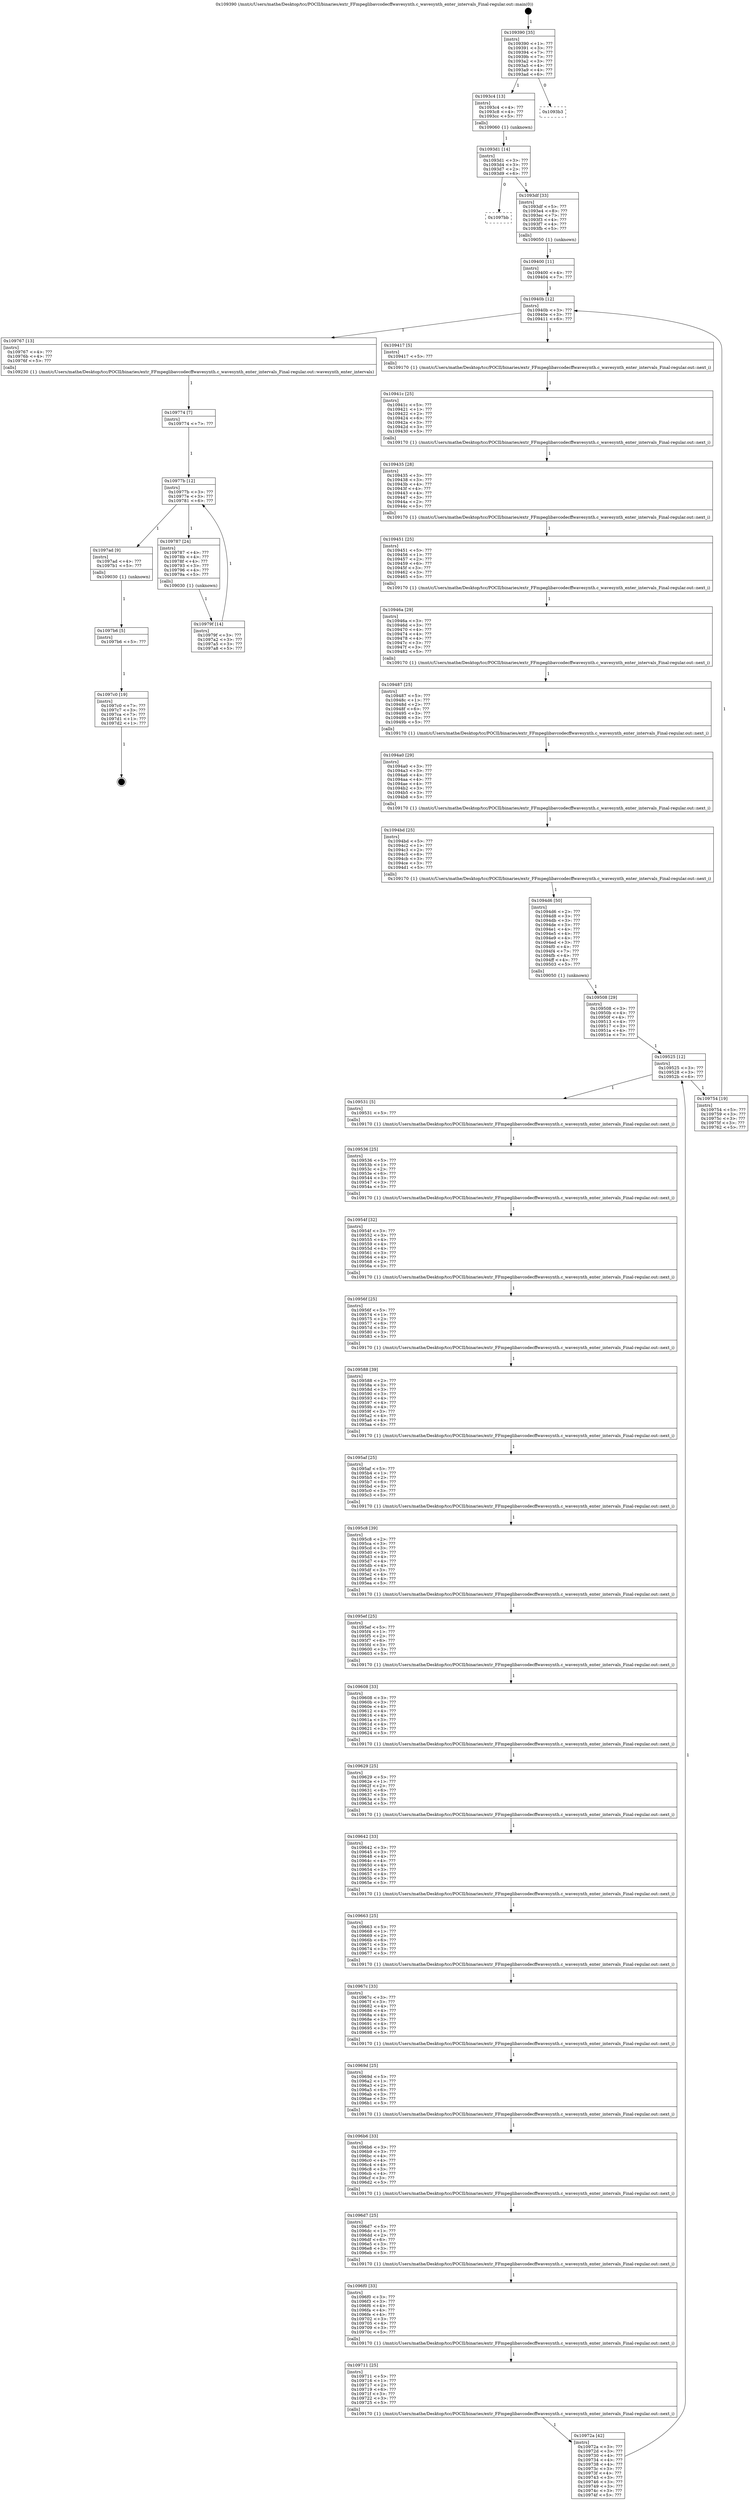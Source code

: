 digraph "0x109390" {
  label = "0x109390 (/mnt/c/Users/mathe/Desktop/tcc/POCII/binaries/extr_FFmpeglibavcodecffwavesynth.c_wavesynth_enter_intervals_Final-regular.out::main(0))"
  labelloc = "t"
  node[shape=record]

  Entry [label="",width=0.3,height=0.3,shape=circle,fillcolor=black,style=filled]
  "0x109390" [label="{
     0x109390 [35]\l
     | [instrs]\l
     &nbsp;&nbsp;0x109390 \<+1\>: ???\l
     &nbsp;&nbsp;0x109391 \<+3\>: ???\l
     &nbsp;&nbsp;0x109394 \<+7\>: ???\l
     &nbsp;&nbsp;0x10939b \<+7\>: ???\l
     &nbsp;&nbsp;0x1093a2 \<+3\>: ???\l
     &nbsp;&nbsp;0x1093a5 \<+4\>: ???\l
     &nbsp;&nbsp;0x1093a9 \<+4\>: ???\l
     &nbsp;&nbsp;0x1093ad \<+6\>: ???\l
  }"]
  "0x1093c4" [label="{
     0x1093c4 [13]\l
     | [instrs]\l
     &nbsp;&nbsp;0x1093c4 \<+4\>: ???\l
     &nbsp;&nbsp;0x1093c8 \<+4\>: ???\l
     &nbsp;&nbsp;0x1093cc \<+5\>: ???\l
     | [calls]\l
     &nbsp;&nbsp;0x109060 \{1\} (unknown)\l
  }"]
  "0x1093b3" [label="{
     0x1093b3\l
  }", style=dashed]
  "0x1093d1" [label="{
     0x1093d1 [14]\l
     | [instrs]\l
     &nbsp;&nbsp;0x1093d1 \<+3\>: ???\l
     &nbsp;&nbsp;0x1093d4 \<+3\>: ???\l
     &nbsp;&nbsp;0x1093d7 \<+2\>: ???\l
     &nbsp;&nbsp;0x1093d9 \<+6\>: ???\l
  }"]
  "0x1097bb" [label="{
     0x1097bb\l
  }", style=dashed]
  "0x1093df" [label="{
     0x1093df [33]\l
     | [instrs]\l
     &nbsp;&nbsp;0x1093df \<+5\>: ???\l
     &nbsp;&nbsp;0x1093e4 \<+8\>: ???\l
     &nbsp;&nbsp;0x1093ec \<+7\>: ???\l
     &nbsp;&nbsp;0x1093f3 \<+4\>: ???\l
     &nbsp;&nbsp;0x1093f7 \<+4\>: ???\l
     &nbsp;&nbsp;0x1093fb \<+5\>: ???\l
     | [calls]\l
     &nbsp;&nbsp;0x109050 \{1\} (unknown)\l
  }"]
  Exit [label="",width=0.3,height=0.3,shape=circle,fillcolor=black,style=filled,peripheries=2]
  "0x10940b" [label="{
     0x10940b [12]\l
     | [instrs]\l
     &nbsp;&nbsp;0x10940b \<+3\>: ???\l
     &nbsp;&nbsp;0x10940e \<+3\>: ???\l
     &nbsp;&nbsp;0x109411 \<+6\>: ???\l
  }"]
  "0x109767" [label="{
     0x109767 [13]\l
     | [instrs]\l
     &nbsp;&nbsp;0x109767 \<+4\>: ???\l
     &nbsp;&nbsp;0x10976b \<+4\>: ???\l
     &nbsp;&nbsp;0x10976f \<+5\>: ???\l
     | [calls]\l
     &nbsp;&nbsp;0x109230 \{1\} (/mnt/c/Users/mathe/Desktop/tcc/POCII/binaries/extr_FFmpeglibavcodecffwavesynth.c_wavesynth_enter_intervals_Final-regular.out::wavesynth_enter_intervals)\l
  }"]
  "0x109417" [label="{
     0x109417 [5]\l
     | [instrs]\l
     &nbsp;&nbsp;0x109417 \<+5\>: ???\l
     | [calls]\l
     &nbsp;&nbsp;0x109170 \{1\} (/mnt/c/Users/mathe/Desktop/tcc/POCII/binaries/extr_FFmpeglibavcodecffwavesynth.c_wavesynth_enter_intervals_Final-regular.out::next_i)\l
  }"]
  "0x10941c" [label="{
     0x10941c [25]\l
     | [instrs]\l
     &nbsp;&nbsp;0x10941c \<+5\>: ???\l
     &nbsp;&nbsp;0x109421 \<+1\>: ???\l
     &nbsp;&nbsp;0x109422 \<+2\>: ???\l
     &nbsp;&nbsp;0x109424 \<+6\>: ???\l
     &nbsp;&nbsp;0x10942a \<+3\>: ???\l
     &nbsp;&nbsp;0x10942d \<+3\>: ???\l
     &nbsp;&nbsp;0x109430 \<+5\>: ???\l
     | [calls]\l
     &nbsp;&nbsp;0x109170 \{1\} (/mnt/c/Users/mathe/Desktop/tcc/POCII/binaries/extr_FFmpeglibavcodecffwavesynth.c_wavesynth_enter_intervals_Final-regular.out::next_i)\l
  }"]
  "0x109435" [label="{
     0x109435 [28]\l
     | [instrs]\l
     &nbsp;&nbsp;0x109435 \<+3\>: ???\l
     &nbsp;&nbsp;0x109438 \<+3\>: ???\l
     &nbsp;&nbsp;0x10943b \<+4\>: ???\l
     &nbsp;&nbsp;0x10943f \<+4\>: ???\l
     &nbsp;&nbsp;0x109443 \<+4\>: ???\l
     &nbsp;&nbsp;0x109447 \<+3\>: ???\l
     &nbsp;&nbsp;0x10944a \<+2\>: ???\l
     &nbsp;&nbsp;0x10944c \<+5\>: ???\l
     | [calls]\l
     &nbsp;&nbsp;0x109170 \{1\} (/mnt/c/Users/mathe/Desktop/tcc/POCII/binaries/extr_FFmpeglibavcodecffwavesynth.c_wavesynth_enter_intervals_Final-regular.out::next_i)\l
  }"]
  "0x109451" [label="{
     0x109451 [25]\l
     | [instrs]\l
     &nbsp;&nbsp;0x109451 \<+5\>: ???\l
     &nbsp;&nbsp;0x109456 \<+1\>: ???\l
     &nbsp;&nbsp;0x109457 \<+2\>: ???\l
     &nbsp;&nbsp;0x109459 \<+6\>: ???\l
     &nbsp;&nbsp;0x10945f \<+3\>: ???\l
     &nbsp;&nbsp;0x109462 \<+3\>: ???\l
     &nbsp;&nbsp;0x109465 \<+5\>: ???\l
     | [calls]\l
     &nbsp;&nbsp;0x109170 \{1\} (/mnt/c/Users/mathe/Desktop/tcc/POCII/binaries/extr_FFmpeglibavcodecffwavesynth.c_wavesynth_enter_intervals_Final-regular.out::next_i)\l
  }"]
  "0x10946a" [label="{
     0x10946a [29]\l
     | [instrs]\l
     &nbsp;&nbsp;0x10946a \<+3\>: ???\l
     &nbsp;&nbsp;0x10946d \<+3\>: ???\l
     &nbsp;&nbsp;0x109470 \<+4\>: ???\l
     &nbsp;&nbsp;0x109474 \<+4\>: ???\l
     &nbsp;&nbsp;0x109478 \<+4\>: ???\l
     &nbsp;&nbsp;0x10947c \<+3\>: ???\l
     &nbsp;&nbsp;0x10947f \<+3\>: ???\l
     &nbsp;&nbsp;0x109482 \<+5\>: ???\l
     | [calls]\l
     &nbsp;&nbsp;0x109170 \{1\} (/mnt/c/Users/mathe/Desktop/tcc/POCII/binaries/extr_FFmpeglibavcodecffwavesynth.c_wavesynth_enter_intervals_Final-regular.out::next_i)\l
  }"]
  "0x109487" [label="{
     0x109487 [25]\l
     | [instrs]\l
     &nbsp;&nbsp;0x109487 \<+5\>: ???\l
     &nbsp;&nbsp;0x10948c \<+1\>: ???\l
     &nbsp;&nbsp;0x10948d \<+2\>: ???\l
     &nbsp;&nbsp;0x10948f \<+6\>: ???\l
     &nbsp;&nbsp;0x109495 \<+3\>: ???\l
     &nbsp;&nbsp;0x109498 \<+3\>: ???\l
     &nbsp;&nbsp;0x10949b \<+5\>: ???\l
     | [calls]\l
     &nbsp;&nbsp;0x109170 \{1\} (/mnt/c/Users/mathe/Desktop/tcc/POCII/binaries/extr_FFmpeglibavcodecffwavesynth.c_wavesynth_enter_intervals_Final-regular.out::next_i)\l
  }"]
  "0x1094a0" [label="{
     0x1094a0 [29]\l
     | [instrs]\l
     &nbsp;&nbsp;0x1094a0 \<+3\>: ???\l
     &nbsp;&nbsp;0x1094a3 \<+3\>: ???\l
     &nbsp;&nbsp;0x1094a6 \<+4\>: ???\l
     &nbsp;&nbsp;0x1094aa \<+4\>: ???\l
     &nbsp;&nbsp;0x1094ae \<+4\>: ???\l
     &nbsp;&nbsp;0x1094b2 \<+3\>: ???\l
     &nbsp;&nbsp;0x1094b5 \<+3\>: ???\l
     &nbsp;&nbsp;0x1094b8 \<+5\>: ???\l
     | [calls]\l
     &nbsp;&nbsp;0x109170 \{1\} (/mnt/c/Users/mathe/Desktop/tcc/POCII/binaries/extr_FFmpeglibavcodecffwavesynth.c_wavesynth_enter_intervals_Final-regular.out::next_i)\l
  }"]
  "0x1094bd" [label="{
     0x1094bd [25]\l
     | [instrs]\l
     &nbsp;&nbsp;0x1094bd \<+5\>: ???\l
     &nbsp;&nbsp;0x1094c2 \<+1\>: ???\l
     &nbsp;&nbsp;0x1094c3 \<+2\>: ???\l
     &nbsp;&nbsp;0x1094c5 \<+6\>: ???\l
     &nbsp;&nbsp;0x1094cb \<+3\>: ???\l
     &nbsp;&nbsp;0x1094ce \<+3\>: ???\l
     &nbsp;&nbsp;0x1094d1 \<+5\>: ???\l
     | [calls]\l
     &nbsp;&nbsp;0x109170 \{1\} (/mnt/c/Users/mathe/Desktop/tcc/POCII/binaries/extr_FFmpeglibavcodecffwavesynth.c_wavesynth_enter_intervals_Final-regular.out::next_i)\l
  }"]
  "0x1094d6" [label="{
     0x1094d6 [50]\l
     | [instrs]\l
     &nbsp;&nbsp;0x1094d6 \<+2\>: ???\l
     &nbsp;&nbsp;0x1094d8 \<+3\>: ???\l
     &nbsp;&nbsp;0x1094db \<+3\>: ???\l
     &nbsp;&nbsp;0x1094de \<+3\>: ???\l
     &nbsp;&nbsp;0x1094e1 \<+4\>: ???\l
     &nbsp;&nbsp;0x1094e5 \<+4\>: ???\l
     &nbsp;&nbsp;0x1094e9 \<+4\>: ???\l
     &nbsp;&nbsp;0x1094ed \<+3\>: ???\l
     &nbsp;&nbsp;0x1094f0 \<+4\>: ???\l
     &nbsp;&nbsp;0x1094f4 \<+7\>: ???\l
     &nbsp;&nbsp;0x1094fb \<+4\>: ???\l
     &nbsp;&nbsp;0x1094ff \<+4\>: ???\l
     &nbsp;&nbsp;0x109503 \<+5\>: ???\l
     | [calls]\l
     &nbsp;&nbsp;0x109050 \{1\} (unknown)\l
  }"]
  "0x109525" [label="{
     0x109525 [12]\l
     | [instrs]\l
     &nbsp;&nbsp;0x109525 \<+3\>: ???\l
     &nbsp;&nbsp;0x109528 \<+3\>: ???\l
     &nbsp;&nbsp;0x10952b \<+6\>: ???\l
  }"]
  "0x109754" [label="{
     0x109754 [19]\l
     | [instrs]\l
     &nbsp;&nbsp;0x109754 \<+5\>: ???\l
     &nbsp;&nbsp;0x109759 \<+3\>: ???\l
     &nbsp;&nbsp;0x10975c \<+3\>: ???\l
     &nbsp;&nbsp;0x10975f \<+3\>: ???\l
     &nbsp;&nbsp;0x109762 \<+5\>: ???\l
  }"]
  "0x109531" [label="{
     0x109531 [5]\l
     | [instrs]\l
     &nbsp;&nbsp;0x109531 \<+5\>: ???\l
     | [calls]\l
     &nbsp;&nbsp;0x109170 \{1\} (/mnt/c/Users/mathe/Desktop/tcc/POCII/binaries/extr_FFmpeglibavcodecffwavesynth.c_wavesynth_enter_intervals_Final-regular.out::next_i)\l
  }"]
  "0x109536" [label="{
     0x109536 [25]\l
     | [instrs]\l
     &nbsp;&nbsp;0x109536 \<+5\>: ???\l
     &nbsp;&nbsp;0x10953b \<+1\>: ???\l
     &nbsp;&nbsp;0x10953c \<+2\>: ???\l
     &nbsp;&nbsp;0x10953e \<+6\>: ???\l
     &nbsp;&nbsp;0x109544 \<+3\>: ???\l
     &nbsp;&nbsp;0x109547 \<+3\>: ???\l
     &nbsp;&nbsp;0x10954a \<+5\>: ???\l
     | [calls]\l
     &nbsp;&nbsp;0x109170 \{1\} (/mnt/c/Users/mathe/Desktop/tcc/POCII/binaries/extr_FFmpeglibavcodecffwavesynth.c_wavesynth_enter_intervals_Final-regular.out::next_i)\l
  }"]
  "0x10954f" [label="{
     0x10954f [32]\l
     | [instrs]\l
     &nbsp;&nbsp;0x10954f \<+3\>: ???\l
     &nbsp;&nbsp;0x109552 \<+3\>: ???\l
     &nbsp;&nbsp;0x109555 \<+4\>: ???\l
     &nbsp;&nbsp;0x109559 \<+4\>: ???\l
     &nbsp;&nbsp;0x10955d \<+4\>: ???\l
     &nbsp;&nbsp;0x109561 \<+3\>: ???\l
     &nbsp;&nbsp;0x109564 \<+4\>: ???\l
     &nbsp;&nbsp;0x109568 \<+2\>: ???\l
     &nbsp;&nbsp;0x10956a \<+5\>: ???\l
     | [calls]\l
     &nbsp;&nbsp;0x109170 \{1\} (/mnt/c/Users/mathe/Desktop/tcc/POCII/binaries/extr_FFmpeglibavcodecffwavesynth.c_wavesynth_enter_intervals_Final-regular.out::next_i)\l
  }"]
  "0x10956f" [label="{
     0x10956f [25]\l
     | [instrs]\l
     &nbsp;&nbsp;0x10956f \<+5\>: ???\l
     &nbsp;&nbsp;0x109574 \<+1\>: ???\l
     &nbsp;&nbsp;0x109575 \<+2\>: ???\l
     &nbsp;&nbsp;0x109577 \<+6\>: ???\l
     &nbsp;&nbsp;0x10957d \<+3\>: ???\l
     &nbsp;&nbsp;0x109580 \<+3\>: ???\l
     &nbsp;&nbsp;0x109583 \<+5\>: ???\l
     | [calls]\l
     &nbsp;&nbsp;0x109170 \{1\} (/mnt/c/Users/mathe/Desktop/tcc/POCII/binaries/extr_FFmpeglibavcodecffwavesynth.c_wavesynth_enter_intervals_Final-regular.out::next_i)\l
  }"]
  "0x109588" [label="{
     0x109588 [39]\l
     | [instrs]\l
     &nbsp;&nbsp;0x109588 \<+2\>: ???\l
     &nbsp;&nbsp;0x10958a \<+3\>: ???\l
     &nbsp;&nbsp;0x10958d \<+3\>: ???\l
     &nbsp;&nbsp;0x109590 \<+3\>: ???\l
     &nbsp;&nbsp;0x109593 \<+4\>: ???\l
     &nbsp;&nbsp;0x109597 \<+4\>: ???\l
     &nbsp;&nbsp;0x10959b \<+4\>: ???\l
     &nbsp;&nbsp;0x10959f \<+3\>: ???\l
     &nbsp;&nbsp;0x1095a2 \<+4\>: ???\l
     &nbsp;&nbsp;0x1095a6 \<+4\>: ???\l
     &nbsp;&nbsp;0x1095aa \<+5\>: ???\l
     | [calls]\l
     &nbsp;&nbsp;0x109170 \{1\} (/mnt/c/Users/mathe/Desktop/tcc/POCII/binaries/extr_FFmpeglibavcodecffwavesynth.c_wavesynth_enter_intervals_Final-regular.out::next_i)\l
  }"]
  "0x1095af" [label="{
     0x1095af [25]\l
     | [instrs]\l
     &nbsp;&nbsp;0x1095af \<+5\>: ???\l
     &nbsp;&nbsp;0x1095b4 \<+1\>: ???\l
     &nbsp;&nbsp;0x1095b5 \<+2\>: ???\l
     &nbsp;&nbsp;0x1095b7 \<+6\>: ???\l
     &nbsp;&nbsp;0x1095bd \<+3\>: ???\l
     &nbsp;&nbsp;0x1095c0 \<+3\>: ???\l
     &nbsp;&nbsp;0x1095c3 \<+5\>: ???\l
     | [calls]\l
     &nbsp;&nbsp;0x109170 \{1\} (/mnt/c/Users/mathe/Desktop/tcc/POCII/binaries/extr_FFmpeglibavcodecffwavesynth.c_wavesynth_enter_intervals_Final-regular.out::next_i)\l
  }"]
  "0x1095c8" [label="{
     0x1095c8 [39]\l
     | [instrs]\l
     &nbsp;&nbsp;0x1095c8 \<+2\>: ???\l
     &nbsp;&nbsp;0x1095ca \<+3\>: ???\l
     &nbsp;&nbsp;0x1095cd \<+3\>: ???\l
     &nbsp;&nbsp;0x1095d0 \<+3\>: ???\l
     &nbsp;&nbsp;0x1095d3 \<+4\>: ???\l
     &nbsp;&nbsp;0x1095d7 \<+4\>: ???\l
     &nbsp;&nbsp;0x1095db \<+4\>: ???\l
     &nbsp;&nbsp;0x1095df \<+3\>: ???\l
     &nbsp;&nbsp;0x1095e2 \<+4\>: ???\l
     &nbsp;&nbsp;0x1095e6 \<+4\>: ???\l
     &nbsp;&nbsp;0x1095ea \<+5\>: ???\l
     | [calls]\l
     &nbsp;&nbsp;0x109170 \{1\} (/mnt/c/Users/mathe/Desktop/tcc/POCII/binaries/extr_FFmpeglibavcodecffwavesynth.c_wavesynth_enter_intervals_Final-regular.out::next_i)\l
  }"]
  "0x1095ef" [label="{
     0x1095ef [25]\l
     | [instrs]\l
     &nbsp;&nbsp;0x1095ef \<+5\>: ???\l
     &nbsp;&nbsp;0x1095f4 \<+1\>: ???\l
     &nbsp;&nbsp;0x1095f5 \<+2\>: ???\l
     &nbsp;&nbsp;0x1095f7 \<+6\>: ???\l
     &nbsp;&nbsp;0x1095fd \<+3\>: ???\l
     &nbsp;&nbsp;0x109600 \<+3\>: ???\l
     &nbsp;&nbsp;0x109603 \<+5\>: ???\l
     | [calls]\l
     &nbsp;&nbsp;0x109170 \{1\} (/mnt/c/Users/mathe/Desktop/tcc/POCII/binaries/extr_FFmpeglibavcodecffwavesynth.c_wavesynth_enter_intervals_Final-regular.out::next_i)\l
  }"]
  "0x109608" [label="{
     0x109608 [33]\l
     | [instrs]\l
     &nbsp;&nbsp;0x109608 \<+3\>: ???\l
     &nbsp;&nbsp;0x10960b \<+3\>: ???\l
     &nbsp;&nbsp;0x10960e \<+4\>: ???\l
     &nbsp;&nbsp;0x109612 \<+4\>: ???\l
     &nbsp;&nbsp;0x109616 \<+4\>: ???\l
     &nbsp;&nbsp;0x10961a \<+3\>: ???\l
     &nbsp;&nbsp;0x10961d \<+4\>: ???\l
     &nbsp;&nbsp;0x109621 \<+3\>: ???\l
     &nbsp;&nbsp;0x109624 \<+5\>: ???\l
     | [calls]\l
     &nbsp;&nbsp;0x109170 \{1\} (/mnt/c/Users/mathe/Desktop/tcc/POCII/binaries/extr_FFmpeglibavcodecffwavesynth.c_wavesynth_enter_intervals_Final-regular.out::next_i)\l
  }"]
  "0x109629" [label="{
     0x109629 [25]\l
     | [instrs]\l
     &nbsp;&nbsp;0x109629 \<+5\>: ???\l
     &nbsp;&nbsp;0x10962e \<+1\>: ???\l
     &nbsp;&nbsp;0x10962f \<+2\>: ???\l
     &nbsp;&nbsp;0x109631 \<+6\>: ???\l
     &nbsp;&nbsp;0x109637 \<+3\>: ???\l
     &nbsp;&nbsp;0x10963a \<+3\>: ???\l
     &nbsp;&nbsp;0x10963d \<+5\>: ???\l
     | [calls]\l
     &nbsp;&nbsp;0x109170 \{1\} (/mnt/c/Users/mathe/Desktop/tcc/POCII/binaries/extr_FFmpeglibavcodecffwavesynth.c_wavesynth_enter_intervals_Final-regular.out::next_i)\l
  }"]
  "0x109642" [label="{
     0x109642 [33]\l
     | [instrs]\l
     &nbsp;&nbsp;0x109642 \<+3\>: ???\l
     &nbsp;&nbsp;0x109645 \<+3\>: ???\l
     &nbsp;&nbsp;0x109648 \<+4\>: ???\l
     &nbsp;&nbsp;0x10964c \<+4\>: ???\l
     &nbsp;&nbsp;0x109650 \<+4\>: ???\l
     &nbsp;&nbsp;0x109654 \<+3\>: ???\l
     &nbsp;&nbsp;0x109657 \<+4\>: ???\l
     &nbsp;&nbsp;0x10965b \<+3\>: ???\l
     &nbsp;&nbsp;0x10965e \<+5\>: ???\l
     | [calls]\l
     &nbsp;&nbsp;0x109170 \{1\} (/mnt/c/Users/mathe/Desktop/tcc/POCII/binaries/extr_FFmpeglibavcodecffwavesynth.c_wavesynth_enter_intervals_Final-regular.out::next_i)\l
  }"]
  "0x109663" [label="{
     0x109663 [25]\l
     | [instrs]\l
     &nbsp;&nbsp;0x109663 \<+5\>: ???\l
     &nbsp;&nbsp;0x109668 \<+1\>: ???\l
     &nbsp;&nbsp;0x109669 \<+2\>: ???\l
     &nbsp;&nbsp;0x10966b \<+6\>: ???\l
     &nbsp;&nbsp;0x109671 \<+3\>: ???\l
     &nbsp;&nbsp;0x109674 \<+3\>: ???\l
     &nbsp;&nbsp;0x109677 \<+5\>: ???\l
     | [calls]\l
     &nbsp;&nbsp;0x109170 \{1\} (/mnt/c/Users/mathe/Desktop/tcc/POCII/binaries/extr_FFmpeglibavcodecffwavesynth.c_wavesynth_enter_intervals_Final-regular.out::next_i)\l
  }"]
  "0x10967c" [label="{
     0x10967c [33]\l
     | [instrs]\l
     &nbsp;&nbsp;0x10967c \<+3\>: ???\l
     &nbsp;&nbsp;0x10967f \<+3\>: ???\l
     &nbsp;&nbsp;0x109682 \<+4\>: ???\l
     &nbsp;&nbsp;0x109686 \<+4\>: ???\l
     &nbsp;&nbsp;0x10968a \<+4\>: ???\l
     &nbsp;&nbsp;0x10968e \<+3\>: ???\l
     &nbsp;&nbsp;0x109691 \<+4\>: ???\l
     &nbsp;&nbsp;0x109695 \<+3\>: ???\l
     &nbsp;&nbsp;0x109698 \<+5\>: ???\l
     | [calls]\l
     &nbsp;&nbsp;0x109170 \{1\} (/mnt/c/Users/mathe/Desktop/tcc/POCII/binaries/extr_FFmpeglibavcodecffwavesynth.c_wavesynth_enter_intervals_Final-regular.out::next_i)\l
  }"]
  "0x10969d" [label="{
     0x10969d [25]\l
     | [instrs]\l
     &nbsp;&nbsp;0x10969d \<+5\>: ???\l
     &nbsp;&nbsp;0x1096a2 \<+1\>: ???\l
     &nbsp;&nbsp;0x1096a3 \<+2\>: ???\l
     &nbsp;&nbsp;0x1096a5 \<+6\>: ???\l
     &nbsp;&nbsp;0x1096ab \<+3\>: ???\l
     &nbsp;&nbsp;0x1096ae \<+3\>: ???\l
     &nbsp;&nbsp;0x1096b1 \<+5\>: ???\l
     | [calls]\l
     &nbsp;&nbsp;0x109170 \{1\} (/mnt/c/Users/mathe/Desktop/tcc/POCII/binaries/extr_FFmpeglibavcodecffwavesynth.c_wavesynth_enter_intervals_Final-regular.out::next_i)\l
  }"]
  "0x1096b6" [label="{
     0x1096b6 [33]\l
     | [instrs]\l
     &nbsp;&nbsp;0x1096b6 \<+3\>: ???\l
     &nbsp;&nbsp;0x1096b9 \<+3\>: ???\l
     &nbsp;&nbsp;0x1096bc \<+4\>: ???\l
     &nbsp;&nbsp;0x1096c0 \<+4\>: ???\l
     &nbsp;&nbsp;0x1096c4 \<+4\>: ???\l
     &nbsp;&nbsp;0x1096c8 \<+3\>: ???\l
     &nbsp;&nbsp;0x1096cb \<+4\>: ???\l
     &nbsp;&nbsp;0x1096cf \<+3\>: ???\l
     &nbsp;&nbsp;0x1096d2 \<+5\>: ???\l
     | [calls]\l
     &nbsp;&nbsp;0x109170 \{1\} (/mnt/c/Users/mathe/Desktop/tcc/POCII/binaries/extr_FFmpeglibavcodecffwavesynth.c_wavesynth_enter_intervals_Final-regular.out::next_i)\l
  }"]
  "0x1096d7" [label="{
     0x1096d7 [25]\l
     | [instrs]\l
     &nbsp;&nbsp;0x1096d7 \<+5\>: ???\l
     &nbsp;&nbsp;0x1096dc \<+1\>: ???\l
     &nbsp;&nbsp;0x1096dd \<+2\>: ???\l
     &nbsp;&nbsp;0x1096df \<+6\>: ???\l
     &nbsp;&nbsp;0x1096e5 \<+3\>: ???\l
     &nbsp;&nbsp;0x1096e8 \<+3\>: ???\l
     &nbsp;&nbsp;0x1096eb \<+5\>: ???\l
     | [calls]\l
     &nbsp;&nbsp;0x109170 \{1\} (/mnt/c/Users/mathe/Desktop/tcc/POCII/binaries/extr_FFmpeglibavcodecffwavesynth.c_wavesynth_enter_intervals_Final-regular.out::next_i)\l
  }"]
  "0x1096f0" [label="{
     0x1096f0 [33]\l
     | [instrs]\l
     &nbsp;&nbsp;0x1096f0 \<+3\>: ???\l
     &nbsp;&nbsp;0x1096f3 \<+3\>: ???\l
     &nbsp;&nbsp;0x1096f6 \<+4\>: ???\l
     &nbsp;&nbsp;0x1096fa \<+4\>: ???\l
     &nbsp;&nbsp;0x1096fe \<+4\>: ???\l
     &nbsp;&nbsp;0x109702 \<+3\>: ???\l
     &nbsp;&nbsp;0x109705 \<+4\>: ???\l
     &nbsp;&nbsp;0x109709 \<+3\>: ???\l
     &nbsp;&nbsp;0x10970c \<+5\>: ???\l
     | [calls]\l
     &nbsp;&nbsp;0x109170 \{1\} (/mnt/c/Users/mathe/Desktop/tcc/POCII/binaries/extr_FFmpeglibavcodecffwavesynth.c_wavesynth_enter_intervals_Final-regular.out::next_i)\l
  }"]
  "0x109711" [label="{
     0x109711 [25]\l
     | [instrs]\l
     &nbsp;&nbsp;0x109711 \<+5\>: ???\l
     &nbsp;&nbsp;0x109716 \<+1\>: ???\l
     &nbsp;&nbsp;0x109717 \<+2\>: ???\l
     &nbsp;&nbsp;0x109719 \<+6\>: ???\l
     &nbsp;&nbsp;0x10971f \<+3\>: ???\l
     &nbsp;&nbsp;0x109722 \<+3\>: ???\l
     &nbsp;&nbsp;0x109725 \<+5\>: ???\l
     | [calls]\l
     &nbsp;&nbsp;0x109170 \{1\} (/mnt/c/Users/mathe/Desktop/tcc/POCII/binaries/extr_FFmpeglibavcodecffwavesynth.c_wavesynth_enter_intervals_Final-regular.out::next_i)\l
  }"]
  "0x10972a" [label="{
     0x10972a [42]\l
     | [instrs]\l
     &nbsp;&nbsp;0x10972a \<+3\>: ???\l
     &nbsp;&nbsp;0x10972d \<+3\>: ???\l
     &nbsp;&nbsp;0x109730 \<+4\>: ???\l
     &nbsp;&nbsp;0x109734 \<+4\>: ???\l
     &nbsp;&nbsp;0x109738 \<+4\>: ???\l
     &nbsp;&nbsp;0x10973c \<+3\>: ???\l
     &nbsp;&nbsp;0x10973f \<+4\>: ???\l
     &nbsp;&nbsp;0x109743 \<+3\>: ???\l
     &nbsp;&nbsp;0x109746 \<+3\>: ???\l
     &nbsp;&nbsp;0x109749 \<+3\>: ???\l
     &nbsp;&nbsp;0x10974c \<+3\>: ???\l
     &nbsp;&nbsp;0x10974f \<+5\>: ???\l
  }"]
  "0x109508" [label="{
     0x109508 [29]\l
     | [instrs]\l
     &nbsp;&nbsp;0x109508 \<+3\>: ???\l
     &nbsp;&nbsp;0x10950b \<+4\>: ???\l
     &nbsp;&nbsp;0x10950f \<+4\>: ???\l
     &nbsp;&nbsp;0x109513 \<+4\>: ???\l
     &nbsp;&nbsp;0x109517 \<+3\>: ???\l
     &nbsp;&nbsp;0x10951a \<+4\>: ???\l
     &nbsp;&nbsp;0x10951e \<+7\>: ???\l
  }"]
  "0x1097c0" [label="{
     0x1097c0 [19]\l
     | [instrs]\l
     &nbsp;&nbsp;0x1097c0 \<+7\>: ???\l
     &nbsp;&nbsp;0x1097c7 \<+3\>: ???\l
     &nbsp;&nbsp;0x1097ca \<+7\>: ???\l
     &nbsp;&nbsp;0x1097d1 \<+1\>: ???\l
     &nbsp;&nbsp;0x1097d2 \<+1\>: ???\l
  }"]
  "0x109400" [label="{
     0x109400 [11]\l
     | [instrs]\l
     &nbsp;&nbsp;0x109400 \<+4\>: ???\l
     &nbsp;&nbsp;0x109404 \<+7\>: ???\l
  }"]
  "0x10977b" [label="{
     0x10977b [12]\l
     | [instrs]\l
     &nbsp;&nbsp;0x10977b \<+3\>: ???\l
     &nbsp;&nbsp;0x10977e \<+3\>: ???\l
     &nbsp;&nbsp;0x109781 \<+6\>: ???\l
  }"]
  "0x1097ad" [label="{
     0x1097ad [9]\l
     | [instrs]\l
     &nbsp;&nbsp;0x1097ad \<+4\>: ???\l
     &nbsp;&nbsp;0x1097b1 \<+5\>: ???\l
     | [calls]\l
     &nbsp;&nbsp;0x109030 \{1\} (unknown)\l
  }"]
  "0x109787" [label="{
     0x109787 [24]\l
     | [instrs]\l
     &nbsp;&nbsp;0x109787 \<+4\>: ???\l
     &nbsp;&nbsp;0x10978b \<+4\>: ???\l
     &nbsp;&nbsp;0x10978f \<+4\>: ???\l
     &nbsp;&nbsp;0x109793 \<+3\>: ???\l
     &nbsp;&nbsp;0x109796 \<+4\>: ???\l
     &nbsp;&nbsp;0x10979a \<+5\>: ???\l
     | [calls]\l
     &nbsp;&nbsp;0x109030 \{1\} (unknown)\l
  }"]
  "0x10979f" [label="{
     0x10979f [14]\l
     | [instrs]\l
     &nbsp;&nbsp;0x10979f \<+3\>: ???\l
     &nbsp;&nbsp;0x1097a2 \<+3\>: ???\l
     &nbsp;&nbsp;0x1097a5 \<+3\>: ???\l
     &nbsp;&nbsp;0x1097a8 \<+5\>: ???\l
  }"]
  "0x109774" [label="{
     0x109774 [7]\l
     | [instrs]\l
     &nbsp;&nbsp;0x109774 \<+7\>: ???\l
  }"]
  "0x1097b6" [label="{
     0x1097b6 [5]\l
     | [instrs]\l
     &nbsp;&nbsp;0x1097b6 \<+5\>: ???\l
  }"]
  Entry -> "0x109390" [label=" 1"]
  "0x109390" -> "0x1093c4" [label=" 1"]
  "0x109390" -> "0x1093b3" [label=" 0"]
  "0x1093c4" -> "0x1093d1" [label=" 1"]
  "0x1093d1" -> "0x1097bb" [label=" 0"]
  "0x1093d1" -> "0x1093df" [label=" 1"]
  "0x1097c0" -> Exit [label=" 1"]
  "0x1093df" -> "0x109400" [label=" 1"]
  "0x10940b" -> "0x109767" [label=" 1"]
  "0x10940b" -> "0x109417" [label=" 1"]
  "0x109417" -> "0x10941c" [label=" 1"]
  "0x10941c" -> "0x109435" [label=" 1"]
  "0x109435" -> "0x109451" [label=" 1"]
  "0x109451" -> "0x10946a" [label=" 1"]
  "0x10946a" -> "0x109487" [label=" 1"]
  "0x109487" -> "0x1094a0" [label=" 1"]
  "0x1094a0" -> "0x1094bd" [label=" 1"]
  "0x1094bd" -> "0x1094d6" [label=" 1"]
  "0x1094d6" -> "0x109508" [label=" 1"]
  "0x109525" -> "0x109754" [label=" 1"]
  "0x109525" -> "0x109531" [label=" 1"]
  "0x109531" -> "0x109536" [label=" 1"]
  "0x109536" -> "0x10954f" [label=" 1"]
  "0x10954f" -> "0x10956f" [label=" 1"]
  "0x10956f" -> "0x109588" [label=" 1"]
  "0x109588" -> "0x1095af" [label=" 1"]
  "0x1095af" -> "0x1095c8" [label=" 1"]
  "0x1095c8" -> "0x1095ef" [label=" 1"]
  "0x1095ef" -> "0x109608" [label=" 1"]
  "0x109608" -> "0x109629" [label=" 1"]
  "0x109629" -> "0x109642" [label=" 1"]
  "0x109642" -> "0x109663" [label=" 1"]
  "0x109663" -> "0x10967c" [label=" 1"]
  "0x10967c" -> "0x10969d" [label=" 1"]
  "0x10969d" -> "0x1096b6" [label=" 1"]
  "0x1096b6" -> "0x1096d7" [label=" 1"]
  "0x1096d7" -> "0x1096f0" [label=" 1"]
  "0x1096f0" -> "0x109711" [label=" 1"]
  "0x109711" -> "0x10972a" [label=" 1"]
  "0x109508" -> "0x109525" [label=" 1"]
  "0x10972a" -> "0x109525" [label=" 1"]
  "0x1097b6" -> "0x1097c0" [label=" 1"]
  "0x109400" -> "0x10940b" [label=" 1"]
  "0x109754" -> "0x10940b" [label=" 1"]
  "0x109767" -> "0x109774" [label=" 1"]
  "0x10977b" -> "0x1097ad" [label=" 1"]
  "0x10977b" -> "0x109787" [label=" 1"]
  "0x109787" -> "0x10979f" [label=" 1"]
  "0x109774" -> "0x10977b" [label=" 1"]
  "0x10979f" -> "0x10977b" [label=" 1"]
  "0x1097ad" -> "0x1097b6" [label=" 1"]
}
